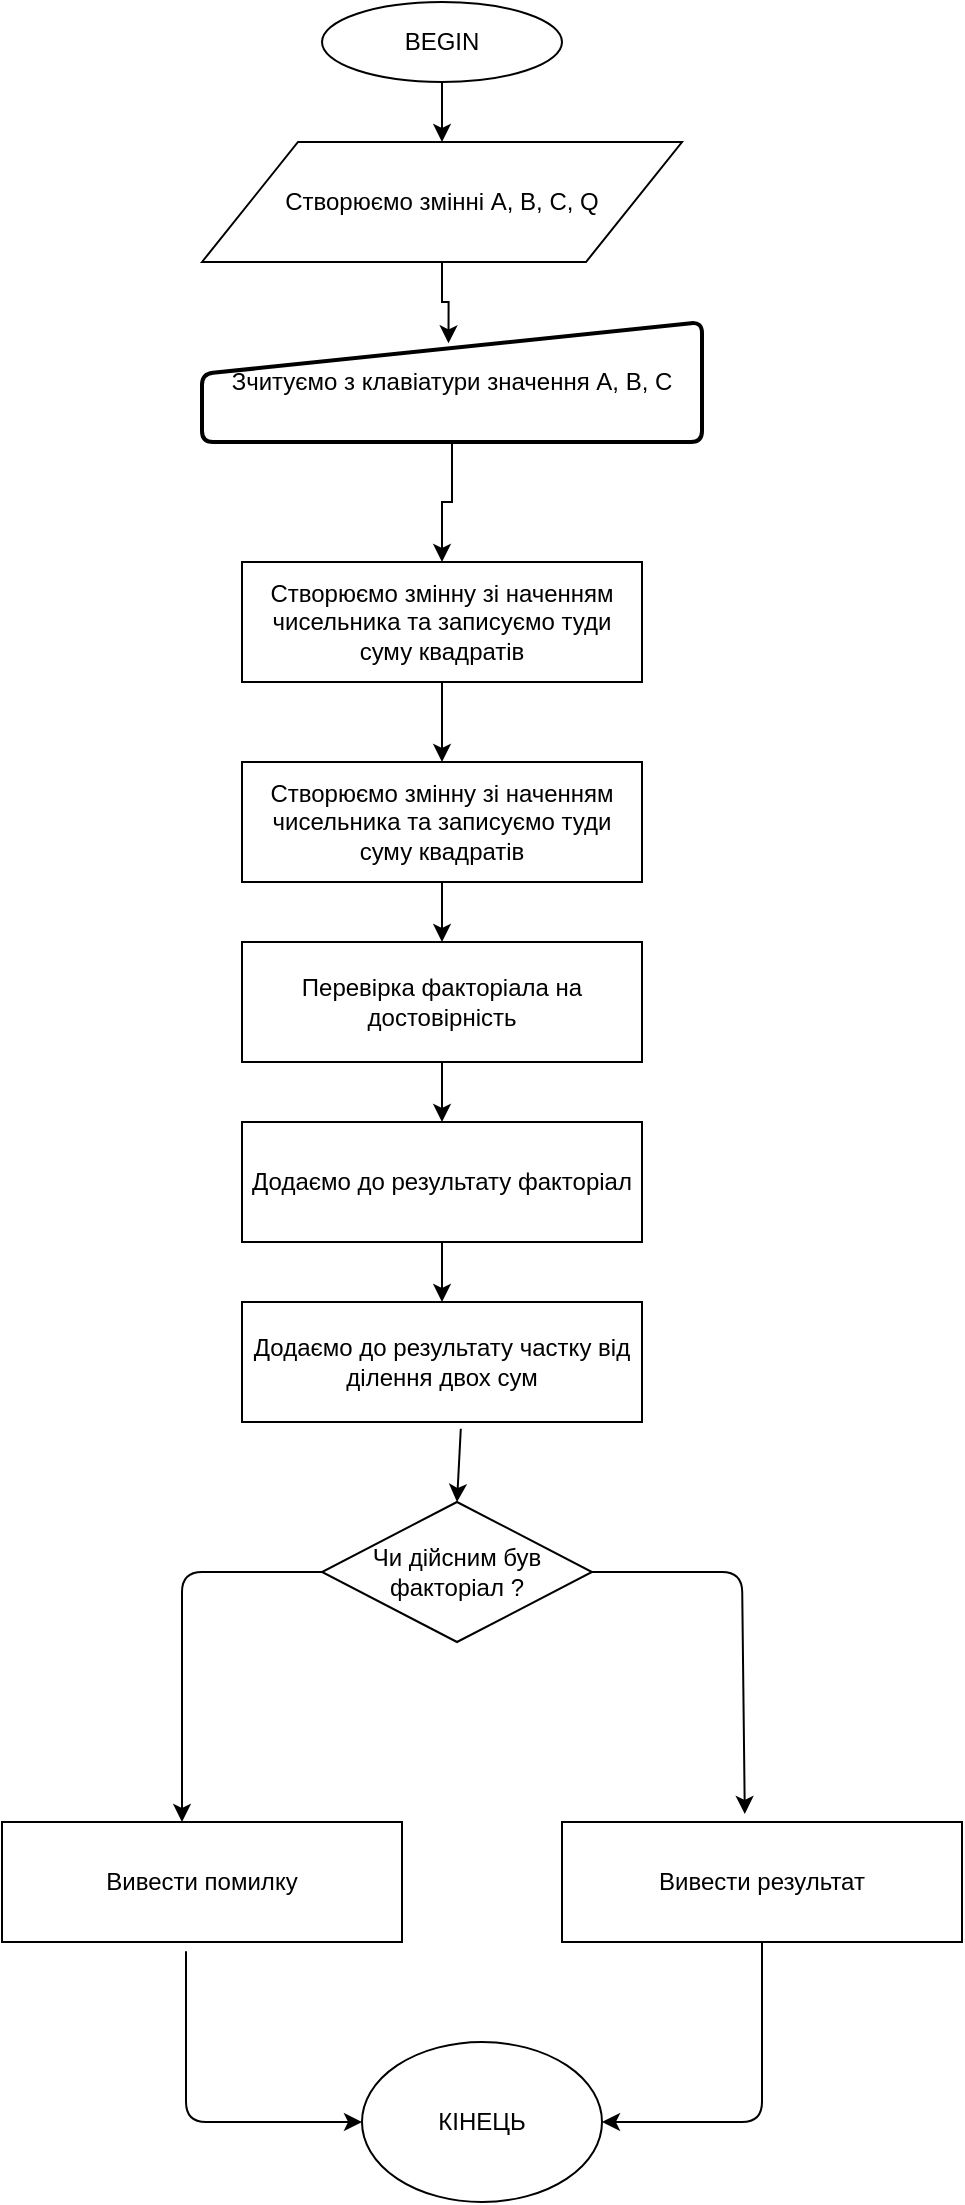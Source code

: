 <mxfile version="12.6.7" type="device"><diagram id="QXD3uz7_pGMWWbx2STY9" name="Page-1"><mxGraphModel dx="782" dy="469" grid="1" gridSize="10" guides="1" tooltips="1" connect="1" arrows="1" fold="1" page="1" pageScale="1" pageWidth="827" pageHeight="1169" math="0" shadow="0"><root><mxCell id="0"/><mxCell id="1" parent="0"/><mxCell id="am63qoGU-aL__qCAAfHs-26" style="edgeStyle=orthogonalEdgeStyle;rounded=0;orthogonalLoop=1;jettySize=auto;html=1;exitX=0.5;exitY=1;exitDx=0;exitDy=0;entryX=0.5;entryY=0;entryDx=0;entryDy=0;" edge="1" parent="1" source="am63qoGU-aL__qCAAfHs-1" target="am63qoGU-aL__qCAAfHs-2"><mxGeometry relative="1" as="geometry"/></mxCell><mxCell id="am63qoGU-aL__qCAAfHs-1" value="BEGIN" style="ellipse;whiteSpace=wrap;html=1;" vertex="1" parent="1"><mxGeometry x="270" y="10" width="120" height="40" as="geometry"/></mxCell><mxCell id="am63qoGU-aL__qCAAfHs-25" style="edgeStyle=orthogonalEdgeStyle;rounded=0;orthogonalLoop=1;jettySize=auto;html=1;exitX=0.5;exitY=1;exitDx=0;exitDy=0;entryX=0.493;entryY=0.178;entryDx=0;entryDy=0;entryPerimeter=0;" edge="1" parent="1" source="am63qoGU-aL__qCAAfHs-2" target="am63qoGU-aL__qCAAfHs-4"><mxGeometry relative="1" as="geometry"/></mxCell><mxCell id="am63qoGU-aL__qCAAfHs-2" value="Створюємо змінні А, B, C, Q" style="shape=parallelogram;perimeter=parallelogramPerimeter;whiteSpace=wrap;html=1;" vertex="1" parent="1"><mxGeometry x="210" y="80" width="240" height="60" as="geometry"/></mxCell><mxCell id="am63qoGU-aL__qCAAfHs-24" style="edgeStyle=orthogonalEdgeStyle;rounded=0;orthogonalLoop=1;jettySize=auto;html=1;exitX=0.5;exitY=1;exitDx=0;exitDy=0;entryX=0.5;entryY=0;entryDx=0;entryDy=0;" edge="1" parent="1" source="am63qoGU-aL__qCAAfHs-4" target="am63qoGU-aL__qCAAfHs-5"><mxGeometry relative="1" as="geometry"/></mxCell><mxCell id="am63qoGU-aL__qCAAfHs-4" value="Зчитуємо з клавіатури значення А, B, C" style="html=1;strokeWidth=2;shape=manualInput;whiteSpace=wrap;rounded=1;size=26;arcSize=11;" vertex="1" parent="1"><mxGeometry x="210" y="170" width="250" height="60" as="geometry"/></mxCell><mxCell id="am63qoGU-aL__qCAAfHs-23" style="edgeStyle=orthogonalEdgeStyle;rounded=0;orthogonalLoop=1;jettySize=auto;html=1;exitX=0.5;exitY=1;exitDx=0;exitDy=0;" edge="1" parent="1" source="am63qoGU-aL__qCAAfHs-5" target="am63qoGU-aL__qCAAfHs-6"><mxGeometry relative="1" as="geometry"/></mxCell><mxCell id="am63qoGU-aL__qCAAfHs-5" value="Створюємо змінну зі наченням чисельника та записуємо туди суму квадратів" style="rounded=0;whiteSpace=wrap;html=1;" vertex="1" parent="1"><mxGeometry x="230" y="290" width="200" height="60" as="geometry"/></mxCell><mxCell id="am63qoGU-aL__qCAAfHs-6" value="Створюємо змінну зі наченням чисельника та записуємо туди суму квадратів" style="rounded=0;whiteSpace=wrap;html=1;" vertex="1" parent="1"><mxGeometry x="230" y="390" width="200" height="60" as="geometry"/></mxCell><mxCell id="am63qoGU-aL__qCAAfHs-7" value="Перевірка факторіала на достовірність&lt;span style=&quot;color: rgba(0 , 0 , 0 , 0) ; font-family: monospace ; font-size: 0px ; white-space: nowrap&quot;&gt;%3CmxGraphModel%3E%3Croot%3E%3CmxCell%20id%3D%220%22%2F%3E%3CmxCell%20id%3D%221%22%20parent%3D%220%22%2F%3E%3CmxCell%20id%3D%222%22%20value%3D%22%D0%A1%D1%82%D0%B2%D0%BE%D1%80%D1%8E%D1%94%D0%BC%D0%BE%20%D0%B7%D0%BC%D1%96%D0%BD%D0%BD%D1%83%20%D0%B7%D1%96%20%D0%BD%D0%B0%D1%87%D0%B5%D0%BD%D0%BD%D1%8F%D0%BC%20%D1%87%D0%B8%D1%81%D0%B5%D0%BB%D1%8C%D0%BD%D0%B8%D0%BA%D0%B0%20%D1%82%D0%B0%20%D0%B7%D0%B0%D0%BF%D0%B8%D1%81%D1%83%D1%94%D0%BC%D0%BE%20%D1%82%D1%83%D0%B4%D0%B8%20%D1%81%D1%83%D0%BC%D1%83%20%D0%BA%D0%B2%D0%B0%D0%B4%D1%80%D0%B0%D1%82%D1%96%D0%B2%22%20style%3D%22rounded%3D0%3BwhiteSpace%3Dwrap%3Bhtml%3D1%3B%22%20vertex%3D%221%22%20parent%3D%221%22%3E%3CmxGeometry%20x%3D%22230%22%20y%3D%22290%22%20width%3D%22200%22%20height%3D%2260%22%20as%3D%22geometry%22%2F%3E%3C%2FmxCell%3E%3C%2Froot%3E%3C%2FmxGraphModel%3E&lt;/span&gt;" style="rounded=0;whiteSpace=wrap;html=1;" vertex="1" parent="1"><mxGeometry x="230" y="480" width="200" height="60" as="geometry"/></mxCell><mxCell id="am63qoGU-aL__qCAAfHs-8" value="Додаємо до результату факторіал" style="rounded=0;whiteSpace=wrap;html=1;" vertex="1" parent="1"><mxGeometry x="230" y="570" width="200" height="60" as="geometry"/></mxCell><mxCell id="am63qoGU-aL__qCAAfHs-9" value="Додаємо до результату частку від ділення двох сум" style="rounded=0;whiteSpace=wrap;html=1;" vertex="1" parent="1"><mxGeometry x="230" y="660" width="200" height="60" as="geometry"/></mxCell><mxCell id="am63qoGU-aL__qCAAfHs-10" value="Чи дійсним був факторіал ?" style="rhombus;whiteSpace=wrap;html=1;" vertex="1" parent="1"><mxGeometry x="270" y="760" width="135" height="70" as="geometry"/></mxCell><mxCell id="am63qoGU-aL__qCAAfHs-11" value="" style="endArrow=classic;html=1;exitX=0;exitY=0.5;exitDx=0;exitDy=0;" edge="1" parent="1" source="am63qoGU-aL__qCAAfHs-10"><mxGeometry width="50" height="50" relative="1" as="geometry"><mxPoint x="210" y="900" as="sourcePoint"/><mxPoint x="200" y="920" as="targetPoint"/><Array as="points"><mxPoint x="200" y="795"/></Array></mxGeometry></mxCell><mxCell id="am63qoGU-aL__qCAAfHs-12" value="" style="endArrow=classic;html=1;exitX=1;exitY=0.5;exitDx=0;exitDy=0;entryX=0.457;entryY=-0.067;entryDx=0;entryDy=0;entryPerimeter=0;" edge="1" parent="1" source="am63qoGU-aL__qCAAfHs-10" target="am63qoGU-aL__qCAAfHs-14"><mxGeometry width="50" height="50" relative="1" as="geometry"><mxPoint x="280" y="805" as="sourcePoint"/><mxPoint x="480" y="910" as="targetPoint"/><Array as="points"><mxPoint x="480" y="795"/></Array></mxGeometry></mxCell><mxCell id="am63qoGU-aL__qCAAfHs-13" value="Вивести помилку" style="rounded=0;whiteSpace=wrap;html=1;" vertex="1" parent="1"><mxGeometry x="110" y="920" width="200" height="60" as="geometry"/></mxCell><mxCell id="am63qoGU-aL__qCAAfHs-14" value="Вивести результат" style="rounded=0;whiteSpace=wrap;html=1;" vertex="1" parent="1"><mxGeometry x="390" y="920" width="200" height="60" as="geometry"/></mxCell><mxCell id="am63qoGU-aL__qCAAfHs-15" value="КІНЕЦЬ" style="ellipse;whiteSpace=wrap;html=1;" vertex="1" parent="1"><mxGeometry x="290" y="1030" width="120" height="80" as="geometry"/></mxCell><mxCell id="am63qoGU-aL__qCAAfHs-17" value="" style="endArrow=classic;html=1;exitX=0.46;exitY=1.078;exitDx=0;exitDy=0;exitPerimeter=0;entryX=0;entryY=0.5;entryDx=0;entryDy=0;" edge="1" parent="1" source="am63qoGU-aL__qCAAfHs-13" target="am63qoGU-aL__qCAAfHs-15"><mxGeometry width="50" height="50" relative="1" as="geometry"><mxPoint x="110" y="1180" as="sourcePoint"/><mxPoint x="160" y="1130" as="targetPoint"/><Array as="points"><mxPoint x="202" y="1070"/></Array></mxGeometry></mxCell><mxCell id="am63qoGU-aL__qCAAfHs-18" value="" style="endArrow=classic;html=1;exitX=0.5;exitY=1;exitDx=0;exitDy=0;entryX=1;entryY=0.5;entryDx=0;entryDy=0;" edge="1" parent="1" source="am63qoGU-aL__qCAAfHs-14" target="am63qoGU-aL__qCAAfHs-15"><mxGeometry width="50" height="50" relative="1" as="geometry"><mxPoint x="212" y="994.68" as="sourcePoint"/><mxPoint x="300" y="1080" as="targetPoint"/><Array as="points"><mxPoint x="490" y="1070"/></Array></mxGeometry></mxCell><mxCell id="am63qoGU-aL__qCAAfHs-19" value="" style="endArrow=classic;html=1;exitX=0.547;exitY=1.056;exitDx=0;exitDy=0;entryX=0.5;entryY=0;entryDx=0;entryDy=0;exitPerimeter=0;" edge="1" parent="1" source="am63qoGU-aL__qCAAfHs-9" target="am63qoGU-aL__qCAAfHs-10"><mxGeometry width="50" height="50" relative="1" as="geometry"><mxPoint x="110" y="1180" as="sourcePoint"/><mxPoint x="160" y="1130" as="targetPoint"/></mxGeometry></mxCell><mxCell id="am63qoGU-aL__qCAAfHs-20" value="" style="endArrow=classic;html=1;entryX=0.5;entryY=0;entryDx=0;entryDy=0;" edge="1" parent="1" source="am63qoGU-aL__qCAAfHs-8" target="am63qoGU-aL__qCAAfHs-9"><mxGeometry width="50" height="50" relative="1" as="geometry"><mxPoint x="349.4" y="733.36" as="sourcePoint"/><mxPoint x="347.5" y="770" as="targetPoint"/></mxGeometry></mxCell><mxCell id="am63qoGU-aL__qCAAfHs-21" value="" style="endArrow=classic;html=1;exitX=0.5;exitY=1;exitDx=0;exitDy=0;" edge="1" parent="1" source="am63qoGU-aL__qCAAfHs-7"><mxGeometry width="50" height="50" relative="1" as="geometry"><mxPoint x="340" y="640" as="sourcePoint"/><mxPoint x="330" y="570" as="targetPoint"/></mxGeometry></mxCell><mxCell id="am63qoGU-aL__qCAAfHs-22" value="" style="endArrow=classic;html=1;exitX=0.5;exitY=1;exitDx=0;exitDy=0;entryX=0.5;entryY=0;entryDx=0;entryDy=0;" edge="1" parent="1" source="am63qoGU-aL__qCAAfHs-6" target="am63qoGU-aL__qCAAfHs-7"><mxGeometry width="50" height="50" relative="1" as="geometry"><mxPoint x="340" y="550" as="sourcePoint"/><mxPoint x="340" y="580" as="targetPoint"/></mxGeometry></mxCell></root></mxGraphModel></diagram></mxfile>